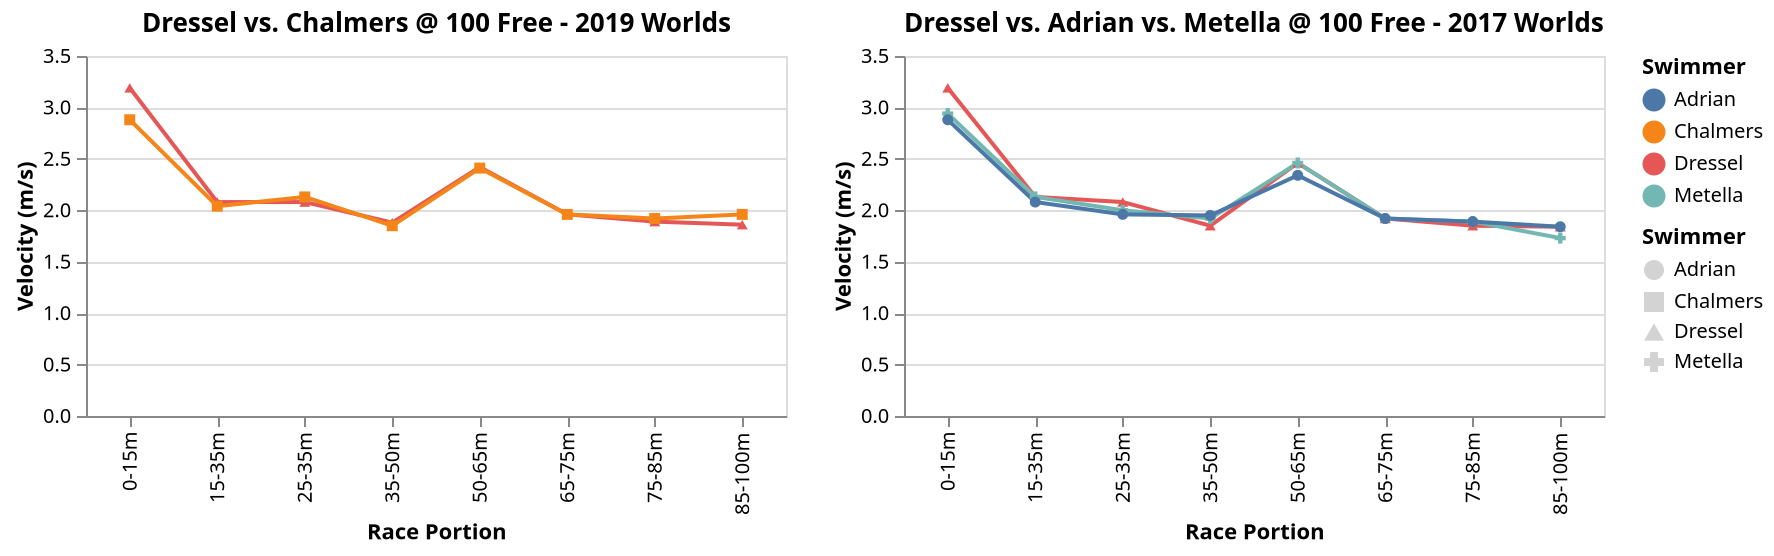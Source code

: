 {
  "$schema": "https://vega.github.io/schema/vega/v5.json",
  "autosize": "pad",
  "padding": 5,
  "height": 180,
  "data": [
    {"name": "selector025_store"},
    {"name": "selector027_store"},
    {"name": "selector026_store"},
    {"name": "selector028_store"},
    {
      "name": "data-0f0969573c146ee970006c47df36eb40",
      "values": [
        {"Race Portion": "0-15m", "Swimmer": "Dressel", "Velocity (m/s)": 3.19},
        {
          "Race Portion": "15-35m",
          "Swimmer": "Dressel",
          "Velocity (m/s)": 2.08
        },
        {
          "Race Portion": "25-35m",
          "Swimmer": "Dressel",
          "Velocity (m/s)": 2.08
        },
        {
          "Race Portion": "35-50m",
          "Swimmer": "Dressel",
          "Velocity (m/s)": 1.88
        },
        {
          "Race Portion": "50-65m",
          "Swimmer": "Dressel",
          "Velocity (m/s)": 2.42
        },
        {
          "Race Portion": "65-75m",
          "Swimmer": "Dressel",
          "Velocity (m/s)": 1.96
        },
        {
          "Race Portion": "75-85m",
          "Swimmer": "Dressel",
          "Velocity (m/s)": 1.89
        },
        {
          "Race Portion": "85-100m",
          "Swimmer": "Dressel",
          "Velocity (m/s)": 1.86
        },
        {
          "Race Portion": "0-15m",
          "Swimmer": "Chalmers",
          "Velocity (m/s)": 2.88
        },
        {
          "Race Portion": "15-35m",
          "Swimmer": "Chalmers",
          "Velocity (m/s)": 2.04
        },
        {
          "Race Portion": "25-35m",
          "Swimmer": "Chalmers",
          "Velocity (m/s)": 2.13
        },
        {
          "Race Portion": "35-50m",
          "Swimmer": "Chalmers",
          "Velocity (m/s)": 1.85
        },
        {
          "Race Portion": "50-65m",
          "Swimmer": "Chalmers",
          "Velocity (m/s)": 2.41
        },
        {
          "Race Portion": "65-75m",
          "Swimmer": "Chalmers",
          "Velocity (m/s)": 1.96
        },
        {
          "Race Portion": "75-85m",
          "Swimmer": "Chalmers",
          "Velocity (m/s)": 1.92
        },
        {
          "Race Portion": "85-100m",
          "Swimmer": "Chalmers",
          "Velocity (m/s)": 1.96
        }
      ]
    },
    {
      "name": "data-29495aa2f630b630be74d1a8ff332367",
      "values": [
        {"Race Portion": "0-15m", "Swimmer": "Dressel", "Velocity (m/s)": 3.19},
        {
          "Race Portion": "15-35m",
          "Swimmer": "Dressel",
          "Velocity (m/s)": 2.13
        },
        {
          "Race Portion": "25-35m",
          "Swimmer": "Dressel",
          "Velocity (m/s)": 2.08
        },
        {
          "Race Portion": "35-50m",
          "Swimmer": "Dressel",
          "Velocity (m/s)": 1.85
        },
        {
          "Race Portion": "50-65m",
          "Swimmer": "Dressel",
          "Velocity (m/s)": 2.46
        },
        {
          "Race Portion": "65-75m",
          "Swimmer": "Dressel",
          "Velocity (m/s)": 1.92
        },
        {
          "Race Portion": "75-85m",
          "Swimmer": "Dressel",
          "Velocity (m/s)": 1.85
        },
        {
          "Race Portion": "85-100m",
          "Swimmer": "Dressel",
          "Velocity (m/s)": 1.84
        },
        {"Race Portion": "0-15m", "Swimmer": "Metella", "Velocity (m/s)": 2.94},
        {
          "Race Portion": "15-35m",
          "Swimmer": "Metella",
          "Velocity (m/s)": 2.13
        },
        {"Race Portion": "25-35m", "Swimmer": "Metella", "Velocity (m/s)": 2},
        {
          "Race Portion": "35-50m",
          "Swimmer": "Metella",
          "Velocity (m/s)": 1.92
        },
        {
          "Race Portion": "50-65m",
          "Swimmer": "Metella",
          "Velocity (m/s)": 2.46
        },
        {
          "Race Portion": "65-75m",
          "Swimmer": "Metella",
          "Velocity (m/s)": 1.92
        },
        {
          "Race Portion": "75-85m",
          "Swimmer": "Metella",
          "Velocity (m/s)": 1.89
        },
        {
          "Race Portion": "85-100m",
          "Swimmer": "Metella",
          "Velocity (m/s)": 1.73
        },
        {"Race Portion": "0-15m", "Swimmer": "Adrian", "Velocity (m/s)": 2.88},
        {"Race Portion": "15-35m", "Swimmer": "Adrian", "Velocity (m/s)": 2.08},
        {"Race Portion": "25-35m", "Swimmer": "Adrian", "Velocity (m/s)": 1.96},
        {"Race Portion": "35-50m", "Swimmer": "Adrian", "Velocity (m/s)": 1.95},
        {"Race Portion": "50-65m", "Swimmer": "Adrian", "Velocity (m/s)": 2.34},
        {"Race Portion": "65-75m", "Swimmer": "Adrian", "Velocity (m/s)": 1.92},
        {"Race Portion": "75-85m", "Swimmer": "Adrian", "Velocity (m/s)": 1.89},
        {"Race Portion": "85-100m", "Swimmer": "Adrian", "Velocity (m/s)": 1.84}
      ]
    },
    {
      "name": "data_1",
      "source": "data-0f0969573c146ee970006c47df36eb40",
      "transform": [
        {
          "type": "filter",
          "expr": "datum[\"Velocity (m/s)\"] !== null && !isNaN(datum[\"Velocity (m/s)\"])"
        }
      ]
    },
    {
      "name": "data_3",
      "source": "data-29495aa2f630b630be74d1a8ff332367",
      "transform": [
        {
          "type": "filter",
          "expr": "datum[\"Velocity (m/s)\"] !== null && !isNaN(datum[\"Velocity (m/s)\"])"
        }
      ]
    }
  ],
  "signals": [
    {"name": "concat_0_width", "value": 350},
    {"name": "concat_1_width", "value": 350},
    {
      "name": "unit",
      "value": {},
      "on": [
        {"events": "mousemove", "update": "isTuple(group()) ? group() : unit"}
      ]
    },
    {
      "name": "selector025",
      "update": "vlSelectionResolve(\"selector025_store\")"
    },
    {
      "name": "selector027",
      "update": "{\"Velocity (m/s)\": selector027_Velocity__m_s_}"
    },
    {"name": "selector027_Velocity__m_s_"},
    {
      "name": "selector026",
      "update": "vlSelectionResolve(\"selector026_store\")"
    },
    {
      "name": "selector028",
      "update": "{\"Velocity (m/s)\": selector028_Velocity__m_s_}"
    },
    {"name": "selector028_Velocity__m_s_"}
  ],
  "layout": {"padding": 20, "bounds": "full", "align": "each"},
  "marks": [
    {
      "type": "group",
      "name": "concat_0_group",
      "title": {
        "text": "Dressel vs. Chalmers @ 100 Free - 2019 Worlds",
        "frame": "group"
      },
      "style": "cell",
      "encode": {
        "update": {
          "width": {"signal": "concat_0_width"},
          "height": {"signal": "height"}
        }
      },
      "signals": [
        {
          "name": "selector025_tuple",
          "on": [
            {
              "events": [{"source": "scope", "type": "mouseover"}],
              "update": "datum && item().mark.marktype !== 'group' ? {unit: \"concat_0_layer_0\", fields: selector025_tuple_fields, values: [(item().isVoronoi ? datum.datum : datum)[\"Swimmer\"]]} : null",
              "force": true
            },
            {
              "events": [{"source": "scope", "type": "dblclick"}],
              "update": "null"
            }
          ]
        },
        {
          "name": "selector025_tuple_fields",
          "value": [{"type": "E", "field": "Swimmer"}]
        },
        {
          "name": "selector025_modify",
          "update": "modify(\"selector025_store\", selector025_tuple, true)"
        },
        {
          "name": "selector027_Race_Portion",
          "on": [
            {
              "events": {"signal": "selector027_translate_delta"},
              "update": "panLinear(selector027_translate_anchor.extent_x, -selector027_translate_delta.x / concat_0_width)"
            },
            {
              "events": {"signal": "selector027_zoom_delta"},
              "update": "zoomLinear(domain(\"concat_0_x\"), selector027_zoom_anchor.x, selector027_zoom_delta)"
            },
            {
              "events": [{"source": "scope", "type": "dblclick"}],
              "update": "null"
            }
          ]
        },
        {
          "name": "selector027_Velocity__m_s_",
          "on": [
            {
              "events": {"signal": "selector027_translate_delta"},
              "update": "panLinear(selector027_translate_anchor.extent_y, selector027_translate_delta.y / height)"
            },
            {
              "events": {"signal": "selector027_zoom_delta"},
              "update": "zoomLinear(domain(\"concat_0_y\"), selector027_zoom_anchor.y, selector027_zoom_delta)"
            },
            {
              "events": [{"source": "scope", "type": "dblclick"}],
              "update": "null"
            }
          ],
          "push": "outer"
        },
        {
          "name": "selector027_tuple",
          "on": [
            {
              "events": [
                {
                  "signal": "selector027_Race_Portion || selector027_Velocity__m_s_"
                }
              ],
              "update": "selector027_Race_Portion && selector027_Velocity__m_s_ ? {unit: \"concat_0_layer_0\", fields: selector027_tuple_fields, values: [selector027_Race_Portion,selector027_Velocity__m_s_]} : null"
            }
          ]
        },
        {
          "name": "selector027_tuple_fields",
          "value": [
            {"field": "Race Portion", "channel": "x", "type": "E"},
            {"field": "Velocity (m/s)", "channel": "y", "type": "R"}
          ]
        },
        {
          "name": "selector027_translate_anchor",
          "value": {},
          "on": [
            {
              "events": [{"source": "scope", "type": "mousedown"}],
              "update": "{x: x(unit), y: y(unit), extent_x: domain(\"concat_0_x\"), extent_y: domain(\"concat_0_y\")}"
            }
          ]
        },
        {
          "name": "selector027_translate_delta",
          "value": {},
          "on": [
            {
              "events": [
                {
                  "source": "window",
                  "type": "mousemove",
                  "consume": true,
                  "between": [
                    {"source": "scope", "type": "mousedown"},
                    {"source": "window", "type": "mouseup"}
                  ]
                }
              ],
              "update": "{x: selector027_translate_anchor.x - x(unit), y: selector027_translate_anchor.y - y(unit)}"
            }
          ]
        },
        {
          "name": "selector027_zoom_anchor",
          "on": [
            {
              "events": [{"source": "scope", "type": "wheel", "consume": true}],
              "update": "{x: invert(\"concat_0_x\", x(unit)), y: invert(\"concat_0_y\", y(unit))}"
            }
          ]
        },
        {
          "name": "selector027_zoom_delta",
          "on": [
            {
              "events": [{"source": "scope", "type": "wheel", "consume": true}],
              "force": true,
              "update": "pow(1.001, event.deltaY * pow(16, event.deltaMode))"
            }
          ]
        },
        {
          "name": "selector027_modify",
          "update": "modify(\"selector027_store\", selector027_tuple, true)"
        }
      ],
      "marks": [
        {
          "name": "concat_0_layer_0_pathgroup",
          "type": "group",
          "from": {
            "facet": {
              "name": "faceted_path_concat_0_layer_0_main",
              "data": "data-0f0969573c146ee970006c47df36eb40",
              "groupby": ["Swimmer"]
            }
          },
          "encode": {
            "update": {
              "width": {"field": {"group": "width"}},
              "height": {"field": {"group": "height"}}
            }
          },
          "marks": [
            {
              "name": "concat_0_layer_0_marks",
              "type": "line",
              "clip": true,
              "style": ["line"],
              "sort": {
                "field": "datum[\"Race Portion\"]",
                "order": "descending"
              },
              "from": {"data": "faceted_path_concat_0_layer_0_main"},
              "encode": {
                "update": {
                  "stroke": [
                    {
                      "test": "!(length(data(\"selector025_store\"))) || (vlSelectionTest(\"selector025_store\", datum))",
                      "scale": "color",
                      "field": "Swimmer"
                    },
                    {"value": "lightgray"}
                  ],
                  "opacity": [
                    {
                      "test": "!(length(data(\"selector025_store\"))) || (vlSelectionTest(\"selector025_store\", datum))",
                      "value": 1
                    },
                    {"value": 0.6}
                  ],
                  "tooltip": {
                    "signal": "{\"Swimmer\": ''+datum[\"Swimmer\"], \"Velocity (m/s)\": format(datum[\"Velocity (m/s)\"], \"\")}"
                  },
                  "x": {"scale": "concat_0_x", "field": "Race Portion"},
                  "y": {"scale": "concat_0_y", "field": "Velocity (m/s)"},
                  "defined": {
                    "signal": "datum[\"Velocity (m/s)\"] !== null && !isNaN(datum[\"Velocity (m/s)\"])"
                  }
                }
              }
            }
          ]
        },
        {
          "name": "concat_0_layer_1_marks",
          "type": "symbol",
          "clip": true,
          "style": ["point"],
          "from": {"data": "data_1"},
          "encode": {
            "update": {
              "opacity": [
                {
                  "test": "!(length(data(\"selector025_store\"))) || (vlSelectionTest(\"selector025_store\", datum))",
                  "value": 1
                },
                {"value": 0.6}
              ],
              "fill": [
                {
                  "test": "!(length(data(\"selector025_store\"))) || (vlSelectionTest(\"selector025_store\", datum))",
                  "scale": "color",
                  "field": "Swimmer"
                },
                {"value": "lightgray"}
              ],
              "tooltip": {
                "signal": "{\"Swimmer\": ''+datum[\"Swimmer\"], \"Velocity (m/s)\": format(datum[\"Velocity (m/s)\"], \"\")}"
              },
              "x": {"scale": "concat_0_x", "field": "Race Portion"},
              "y": {"scale": "concat_0_y", "field": "Velocity (m/s)"},
              "shape": {"scale": "shape", "field": "Swimmer"}
            }
          }
        }
      ],
      "axes": [
        {
          "scale": "concat_0_x",
          "orient": "bottom",
          "grid": false,
          "title": "Race Portion",
          "labelAlign": "right",
          "labelAngle": 270,
          "labelBaseline": "middle",
          "labelOverlap": true,
          "zindex": 1
        },
        {
          "scale": "concat_0_y",
          "orient": "left",
          "grid": false,
          "title": "Velocity (m/s)",
          "labelOverlap": true,
          "tickCount": {"signal": "ceil(height/40)"},
          "zindex": 1
        },
        {
          "scale": "concat_0_y",
          "orient": "left",
          "gridScale": "concat_0_x",
          "grid": true,
          "tickCount": {"signal": "ceil(height/40)"},
          "domain": false,
          "labels": false,
          "maxExtent": 0,
          "minExtent": 0,
          "ticks": false,
          "zindex": 0
        }
      ]
    },
    {
      "type": "group",
      "name": "concat_1_group",
      "title": {
        "text": "Dressel vs. Adrian vs. Metella @ 100 Free - 2017 Worlds",
        "frame": "group"
      },
      "style": "cell",
      "encode": {
        "update": {
          "width": {"signal": "concat_1_width"},
          "height": {"signal": "height"}
        }
      },
      "signals": [
        {
          "name": "selector026_tuple",
          "on": [
            {
              "events": [{"source": "scope", "type": "mouseover"}],
              "update": "datum && item().mark.marktype !== 'group' ? {unit: \"concat_1_layer_0\", fields: selector026_tuple_fields, values: [(item().isVoronoi ? datum.datum : datum)[\"Swimmer\"]]} : null",
              "force": true
            },
            {
              "events": [{"source": "scope", "type": "dblclick"}],
              "update": "null"
            }
          ]
        },
        {
          "name": "selector026_tuple_fields",
          "value": [{"type": "E", "field": "Swimmer"}]
        },
        {
          "name": "selector026_modify",
          "update": "modify(\"selector026_store\", selector026_tuple, true)"
        },
        {
          "name": "selector028_Race_Portion",
          "on": [
            {
              "events": {"signal": "selector028_translate_delta"},
              "update": "panLinear(selector028_translate_anchor.extent_x, -selector028_translate_delta.x / concat_1_width)"
            },
            {
              "events": {"signal": "selector028_zoom_delta"},
              "update": "zoomLinear(domain(\"concat_1_x\"), selector028_zoom_anchor.x, selector028_zoom_delta)"
            },
            {
              "events": [{"source": "scope", "type": "dblclick"}],
              "update": "null"
            }
          ]
        },
        {
          "name": "selector028_Velocity__m_s_",
          "on": [
            {
              "events": {"signal": "selector028_translate_delta"},
              "update": "panLinear(selector028_translate_anchor.extent_y, selector028_translate_delta.y / height)"
            },
            {
              "events": {"signal": "selector028_zoom_delta"},
              "update": "zoomLinear(domain(\"concat_1_y\"), selector028_zoom_anchor.y, selector028_zoom_delta)"
            },
            {
              "events": [{"source": "scope", "type": "dblclick"}],
              "update": "null"
            }
          ],
          "push": "outer"
        },
        {
          "name": "selector028_tuple",
          "on": [
            {
              "events": [
                {
                  "signal": "selector028_Race_Portion || selector028_Velocity__m_s_"
                }
              ],
              "update": "selector028_Race_Portion && selector028_Velocity__m_s_ ? {unit: \"concat_1_layer_0\", fields: selector028_tuple_fields, values: [selector028_Race_Portion,selector028_Velocity__m_s_]} : null"
            }
          ]
        },
        {
          "name": "selector028_tuple_fields",
          "value": [
            {"field": "Race Portion", "channel": "x", "type": "E"},
            {"field": "Velocity (m/s)", "channel": "y", "type": "R"}
          ]
        },
        {
          "name": "selector028_translate_anchor",
          "value": {},
          "on": [
            {
              "events": [{"source": "scope", "type": "mousedown"}],
              "update": "{x: x(unit), y: y(unit), extent_x: domain(\"concat_1_x\"), extent_y: domain(\"concat_1_y\")}"
            }
          ]
        },
        {
          "name": "selector028_translate_delta",
          "value": {},
          "on": [
            {
              "events": [
                {
                  "source": "window",
                  "type": "mousemove",
                  "consume": true,
                  "between": [
                    {"source": "scope", "type": "mousedown"},
                    {"source": "window", "type": "mouseup"}
                  ]
                }
              ],
              "update": "{x: selector028_translate_anchor.x - x(unit), y: selector028_translate_anchor.y - y(unit)}"
            }
          ]
        },
        {
          "name": "selector028_zoom_anchor",
          "on": [
            {
              "events": [{"source": "scope", "type": "wheel", "consume": true}],
              "update": "{x: invert(\"concat_1_x\", x(unit)), y: invert(\"concat_1_y\", y(unit))}"
            }
          ]
        },
        {
          "name": "selector028_zoom_delta",
          "on": [
            {
              "events": [{"source": "scope", "type": "wheel", "consume": true}],
              "force": true,
              "update": "pow(1.001, event.deltaY * pow(16, event.deltaMode))"
            }
          ]
        },
        {
          "name": "selector028_modify",
          "update": "modify(\"selector028_store\", selector028_tuple, true)"
        }
      ],
      "marks": [
        {
          "name": "concat_1_layer_0_pathgroup",
          "type": "group",
          "from": {
            "facet": {
              "name": "faceted_path_concat_1_layer_0_main",
              "data": "data-29495aa2f630b630be74d1a8ff332367",
              "groupby": ["Swimmer"]
            }
          },
          "encode": {
            "update": {
              "width": {"field": {"group": "width"}},
              "height": {"field": {"group": "height"}}
            }
          },
          "marks": [
            {
              "name": "concat_1_layer_0_marks",
              "type": "line",
              "clip": true,
              "style": ["line"],
              "sort": {
                "field": "datum[\"Race Portion\"]",
                "order": "descending"
              },
              "from": {"data": "faceted_path_concat_1_layer_0_main"},
              "encode": {
                "update": {
                  "stroke": [
                    {
                      "test": "!(length(data(\"selector026_store\"))) || (vlSelectionTest(\"selector026_store\", datum))",
                      "scale": "color",
                      "field": "Swimmer"
                    },
                    {"value": "lightgray"}
                  ],
                  "opacity": [
                    {
                      "test": "!(length(data(\"selector026_store\"))) || (vlSelectionTest(\"selector026_store\", datum))",
                      "value": 1
                    },
                    {"value": 0.6}
                  ],
                  "tooltip": {
                    "signal": "{\"Swimmer\": ''+datum[\"Swimmer\"], \"Velocity (m/s)\": format(datum[\"Velocity (m/s)\"], \"\")}"
                  },
                  "x": {"scale": "concat_1_x", "field": "Race Portion"},
                  "y": {"scale": "concat_1_y", "field": "Velocity (m/s)"},
                  "defined": {
                    "signal": "datum[\"Velocity (m/s)\"] !== null && !isNaN(datum[\"Velocity (m/s)\"])"
                  }
                }
              }
            }
          ]
        },
        {
          "name": "concat_1_layer_1_marks",
          "type": "symbol",
          "clip": true,
          "style": ["point"],
          "from": {"data": "data_3"},
          "encode": {
            "update": {
              "opacity": [
                {
                  "test": "!(length(data(\"selector026_store\"))) || (vlSelectionTest(\"selector026_store\", datum))",
                  "value": 1
                },
                {"value": 0.6}
              ],
              "fill": [
                {
                  "test": "!(length(data(\"selector026_store\"))) || (vlSelectionTest(\"selector026_store\", datum))",
                  "scale": "color",
                  "field": "Swimmer"
                },
                {"value": "lightgray"}
              ],
              "tooltip": {
                "signal": "{\"Swimmer\": ''+datum[\"Swimmer\"], \"Velocity (m/s)\": format(datum[\"Velocity (m/s)\"], \"\")}"
              },
              "x": {"scale": "concat_1_x", "field": "Race Portion"},
              "y": {"scale": "concat_1_y", "field": "Velocity (m/s)"},
              "shape": {"scale": "shape", "field": "Swimmer"}
            }
          }
        }
      ],
      "axes": [
        {
          "scale": "concat_1_x",
          "orient": "bottom",
          "grid": false,
          "title": "Race Portion",
          "labelAlign": "right",
          "labelAngle": 270,
          "labelBaseline": "middle",
          "labelOverlap": true,
          "zindex": 1
        },
        {
          "scale": "concat_1_y",
          "orient": "left",
          "grid": false,
          "title": "Velocity (m/s)",
          "labelOverlap": true,
          "tickCount": {"signal": "ceil(height/40)"},
          "zindex": 1
        },
        {
          "scale": "concat_1_y",
          "orient": "left",
          "gridScale": "concat_1_x",
          "grid": true,
          "tickCount": {"signal": "ceil(height/40)"},
          "domain": false,
          "labels": false,
          "maxExtent": 0,
          "minExtent": 0,
          "ticks": false,
          "zindex": 0
        }
      ]
    }
  ],
  "scales": [
    {
      "name": "color",
      "type": "ordinal",
      "domain": {
        "fields": [
          {"data": "data-0f0969573c146ee970006c47df36eb40", "field": "Swimmer"},
          {"data": "data_1", "field": "Swimmer"},
          {"data": "data-29495aa2f630b630be74d1a8ff332367", "field": "Swimmer"},
          {"data": "data_3", "field": "Swimmer"}
        ],
        "sort": true
      },
      "range": "category"
    },
    {
      "name": "shape",
      "type": "ordinal",
      "domain": {
        "fields": [
          {"data": "data_1", "field": "Swimmer"},
          {"data": "data_3", "field": "Swimmer"}
        ],
        "sort": true
      },
      "range": "symbol"
    },
    {
      "name": "concat_0_x",
      "type": "point",
      "domain": {
        "fields": [
          {
            "data": "data-0f0969573c146ee970006c47df36eb40",
            "field": "Race Portion"
          },
          {"data": "data_1", "field": "Race Portion"}
        ],
        "sort": true
      },
      "range": [0, {"signal": "concat_0_width"}],
      "padding": 0.5
    },
    {
      "name": "concat_0_y",
      "type": "linear",
      "domain": {
        "fields": [
          {
            "data": "data-0f0969573c146ee970006c47df36eb40",
            "field": "Velocity (m/s)"
          },
          {"data": "data_1", "field": "Velocity (m/s)"}
        ]
      },
      "domainRaw": {"signal": "selector027[\"Velocity (m/s)\"]"},
      "range": [{"signal": "height"}, 0],
      "nice": true,
      "zero": true
    },
    {
      "name": "concat_1_x",
      "type": "point",
      "domain": {
        "fields": [
          {
            "data": "data-29495aa2f630b630be74d1a8ff332367",
            "field": "Race Portion"
          },
          {"data": "data_3", "field": "Race Portion"}
        ],
        "sort": true
      },
      "range": [0, {"signal": "concat_1_width"}],
      "padding": 0.5
    },
    {
      "name": "concat_1_y",
      "type": "linear",
      "domain": {
        "fields": [
          {
            "data": "data-29495aa2f630b630be74d1a8ff332367",
            "field": "Velocity (m/s)"
          },
          {"data": "data_3", "field": "Velocity (m/s)"}
        ]
      },
      "domainRaw": {"signal": "selector028[\"Velocity (m/s)\"]"},
      "range": [{"signal": "height"}, 0],
      "nice": true,
      "zero": true
    }
  ],
  "legends": [
    {
      "stroke": "color",
      "gradientLength": {"signal": "clamp(height, 64, 200)"},
      "symbolType": "circle",
      "title": "Swimmer",
      "encode": {"symbols": {"update": {"opacity": {"value": 1}}}},
      "fill": "color"
    },
    {
      "shape": "shape",
      "gradientLength": {"signal": "clamp(height, 64, 200)"},
      "symbolType": "circle",
      "title": "Swimmer",
      "encode": {
        "symbols": {
          "update": {
            "fill": {"value": "lightgray"},
            "opacity": {"value": 1},
            "stroke": {"value": "transparent"}
          }
        }
      }
    }
  ]
}